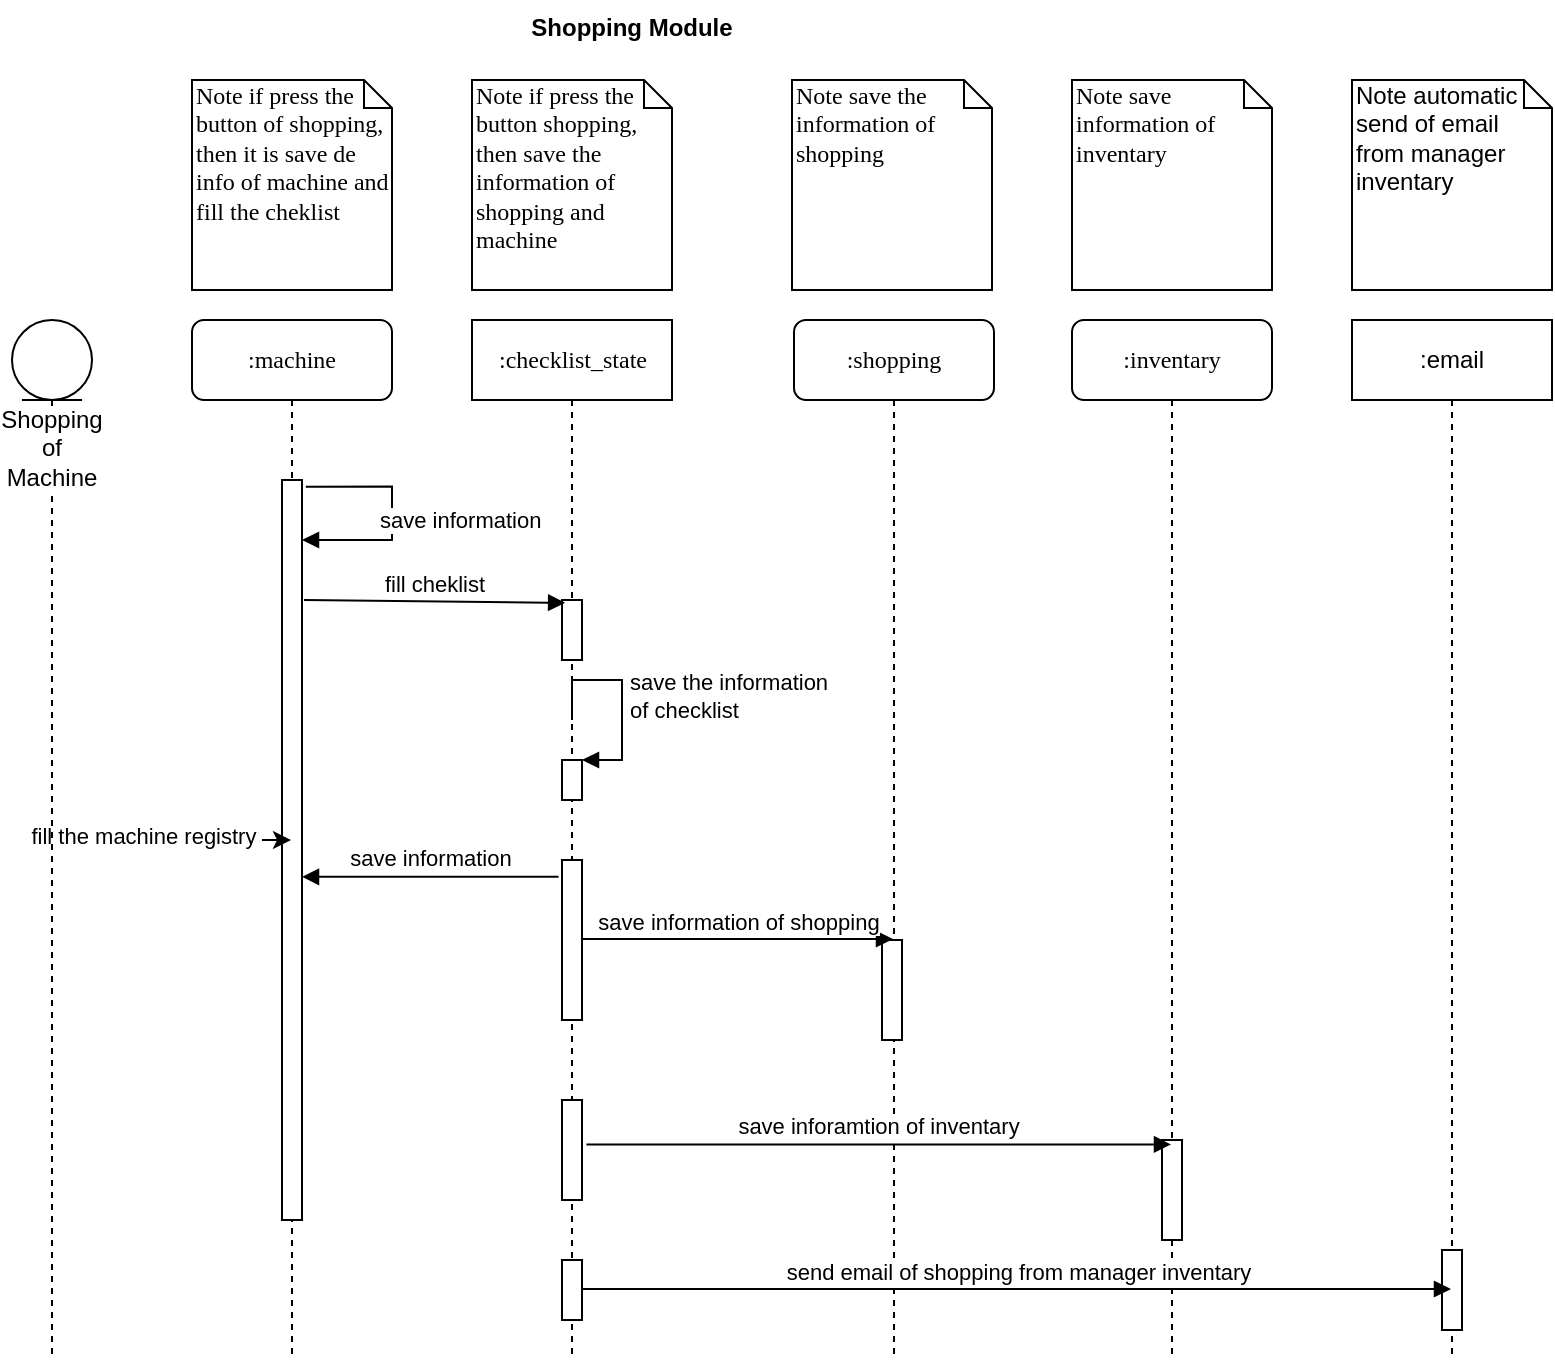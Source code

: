 <mxfile version="13.0.3" type="device"><diagram name="Page-1" id="13e1069c-82ec-6db2-03f1-153e76fe0fe0"><mxGraphModel dx="1064" dy="1464" grid="1" gridSize="10" guides="1" tooltips="1" connect="1" arrows="1" fold="1" page="1" pageScale="1" pageWidth="1100" pageHeight="850" background="#ffffff" math="0" shadow="0"><root><mxCell id="0"/><mxCell id="1" parent="0"/><mxCell id="7baba1c4bc27f4b0-2" value=":checklist_state" style="html=1;points=[];perimeter=orthogonalPerimeter;shape=umlLifeline;participant=label;shadow=0;fontFamily=Verdana;fontSize=12;fontColor=#000000;align=center;strokeColor=#000000;strokeWidth=1;fillColor=#ffffff;recursiveResize=0;container=1;collapsible=0;" parent="1" vertex="1"><mxGeometry x="240" y="80" width="100" height="520" as="geometry"/></mxCell><mxCell id="7baba1c4bc27f4b0-10" value="" style="html=1;points=[];perimeter=orthogonalPerimeter;rounded=0;shadow=0;comic=0;labelBackgroundColor=none;strokeWidth=1;fontFamily=Verdana;fontSize=12;align=center;" parent="7baba1c4bc27f4b0-2" vertex="1"><mxGeometry x="45" y="140" width="10" height="30" as="geometry"/></mxCell><mxCell id="8RPXSG7JmDeB5Ogm1o_S-7" value="" style="html=1;points=[];perimeter=orthogonalPerimeter;" vertex="1" parent="7baba1c4bc27f4b0-2"><mxGeometry x="45" y="220" width="10" height="20" as="geometry"/></mxCell><mxCell id="8RPXSG7JmDeB5Ogm1o_S-8" value="save the information&lt;br&gt;of checklist" style="edgeStyle=orthogonalEdgeStyle;html=1;align=left;spacingLeft=2;endArrow=block;rounded=0;entryX=1;entryY=0;" edge="1" target="8RPXSG7JmDeB5Ogm1o_S-7" parent="7baba1c4bc27f4b0-2"><mxGeometry relative="1" as="geometry"><mxPoint x="50" y="200" as="sourcePoint"/><Array as="points"><mxPoint x="50" y="180"/><mxPoint x="75" y="180"/><mxPoint x="75" y="220"/></Array></mxGeometry></mxCell><mxCell id="8RPXSG7JmDeB5Ogm1o_S-10" value="" style="html=1;points=[];perimeter=orthogonalPerimeter;" vertex="1" parent="7baba1c4bc27f4b0-2"><mxGeometry x="45" y="270" width="10" height="80" as="geometry"/></mxCell><mxCell id="8RPXSG7JmDeB5Ogm1o_S-12" value="" style="html=1;points=[];perimeter=orthogonalPerimeter;" vertex="1" parent="7baba1c4bc27f4b0-2"><mxGeometry x="45" y="390" width="10" height="50" as="geometry"/></mxCell><mxCell id="8RPXSG7JmDeB5Ogm1o_S-18" value="" style="html=1;points=[];perimeter=orthogonalPerimeter;" vertex="1" parent="7baba1c4bc27f4b0-2"><mxGeometry x="45" y="470" width="10" height="30" as="geometry"/></mxCell><mxCell id="7baba1c4bc27f4b0-3" value=":shopping" style="shape=umlLifeline;perimeter=lifelinePerimeter;whiteSpace=wrap;html=1;container=1;collapsible=0;recursiveResize=0;outlineConnect=0;rounded=1;shadow=0;comic=0;labelBackgroundColor=none;strokeWidth=1;fontFamily=Verdana;fontSize=12;align=center;" parent="1" vertex="1"><mxGeometry x="401" y="80" width="100" height="520" as="geometry"/></mxCell><mxCell id="7baba1c4bc27f4b0-13" value="" style="html=1;points=[];perimeter=orthogonalPerimeter;rounded=0;shadow=0;comic=0;labelBackgroundColor=none;strokeWidth=1;fontFamily=Verdana;fontSize=12;align=center;" parent="7baba1c4bc27f4b0-3" vertex="1"><mxGeometry x="44" y="310" width="10" height="50" as="geometry"/></mxCell><mxCell id="7baba1c4bc27f4b0-4" value=":inventary" style="shape=umlLifeline;perimeter=lifelinePerimeter;whiteSpace=wrap;html=1;container=1;collapsible=0;recursiveResize=0;outlineConnect=0;rounded=1;shadow=0;comic=0;labelBackgroundColor=none;strokeWidth=1;fontFamily=Verdana;fontSize=12;align=center;" parent="1" vertex="1"><mxGeometry x="540" y="80" width="100" height="520" as="geometry"/></mxCell><mxCell id="7baba1c4bc27f4b0-16" value="" style="html=1;points=[];perimeter=orthogonalPerimeter;rounded=0;shadow=0;comic=0;labelBackgroundColor=none;strokeWidth=1;fontFamily=Verdana;fontSize=12;align=center;" parent="7baba1c4bc27f4b0-4" vertex="1"><mxGeometry x="45" y="410" width="10" height="50" as="geometry"/></mxCell><mxCell id="7baba1c4bc27f4b0-8" value=":machine" style="shape=umlLifeline;perimeter=lifelinePerimeter;whiteSpace=wrap;html=1;container=1;collapsible=0;recursiveResize=0;outlineConnect=0;rounded=1;shadow=0;comic=0;labelBackgroundColor=none;strokeWidth=1;fontFamily=Verdana;fontSize=12;align=center;" parent="1" vertex="1"><mxGeometry x="100" y="80" width="100" height="520" as="geometry"/></mxCell><mxCell id="7baba1c4bc27f4b0-9" value="" style="html=1;points=[];perimeter=orthogonalPerimeter;rounded=0;shadow=0;comic=0;labelBackgroundColor=none;strokeWidth=1;fontFamily=Verdana;fontSize=12;align=center;" parent="7baba1c4bc27f4b0-8" vertex="1"><mxGeometry x="45" y="80" width="10" height="370" as="geometry"/></mxCell><mxCell id="8RPXSG7JmDeB5Ogm1o_S-2" value="save information" style="edgeStyle=orthogonalEdgeStyle;html=1;align=left;spacingLeft=2;endArrow=block;rounded=0;exitX=1.192;exitY=0.009;exitDx=0;exitDy=0;exitPerimeter=0;" edge="1" target="7baba1c4bc27f4b0-9" parent="7baba1c4bc27f4b0-8" source="7baba1c4bc27f4b0-9"><mxGeometry x="0.035" y="-10" relative="1" as="geometry"><mxPoint x="115" y="170" as="sourcePoint"/><Array as="points"><mxPoint x="100" y="84"/><mxPoint x="100" y="110"/></Array><mxPoint as="offset"/></mxGeometry></mxCell><mxCell id="7baba1c4bc27f4b0-40" value="Note if press the button of shopping, then it is save de info of machine and fill the cheklist" style="shape=note;whiteSpace=wrap;html=1;size=14;verticalAlign=top;align=left;spacingTop=-6;rounded=0;shadow=0;comic=0;labelBackgroundColor=none;strokeWidth=1;fontFamily=Verdana;fontSize=12" parent="1" vertex="1"><mxGeometry x="100" y="-40" width="100" height="105" as="geometry"/></mxCell><mxCell id="7baba1c4bc27f4b0-41" value="Note if press the button shopping, then save the information of shopping and machine" style="shape=note;whiteSpace=wrap;html=1;size=14;verticalAlign=top;align=left;spacingTop=-6;rounded=0;shadow=0;comic=0;labelBackgroundColor=none;strokeWidth=1;fontFamily=Verdana;fontSize=12" parent="1" vertex="1"><mxGeometry x="240" y="-40" width="100" height="105" as="geometry"/></mxCell><mxCell id="7baba1c4bc27f4b0-42" value="Note save the information of shopping" style="shape=note;whiteSpace=wrap;html=1;size=14;verticalAlign=top;align=left;spacingTop=-6;rounded=0;shadow=0;comic=0;labelBackgroundColor=none;strokeWidth=1;fontFamily=Verdana;fontSize=12" parent="1" vertex="1"><mxGeometry x="400" y="-40" width="100" height="105" as="geometry"/></mxCell><mxCell id="7baba1c4bc27f4b0-43" value="Note save information of inventary" style="shape=note;whiteSpace=wrap;html=1;size=14;verticalAlign=top;align=left;spacingTop=-6;rounded=0;shadow=0;comic=0;labelBackgroundColor=none;strokeWidth=1;fontFamily=Verdana;fontSize=12" parent="1" vertex="1"><mxGeometry x="540" y="-40" width="100" height="105" as="geometry"/></mxCell><mxCell id="8RPXSG7JmDeB5Ogm1o_S-5" style="edgeStyle=orthogonalEdgeStyle;rounded=0;orthogonalLoop=1;jettySize=auto;html=1;" edge="1" parent="1" source="8RPXSG7JmDeB5Ogm1o_S-3" target="7baba1c4bc27f4b0-8"><mxGeometry relative="1" as="geometry"/></mxCell><mxCell id="8RPXSG7JmDeB5Ogm1o_S-6" value="fill the machine registry&amp;nbsp;" style="edgeLabel;html=1;align=center;verticalAlign=middle;resizable=0;points=[];" vertex="1" connectable="0" parent="8RPXSG7JmDeB5Ogm1o_S-5"><mxGeometry x="-0.265" y="2" relative="1" as="geometry"><mxPoint x="3" y="-0.5" as="offset"/></mxGeometry></mxCell><mxCell id="8RPXSG7JmDeB5Ogm1o_S-3" value="Shopping of Machine" style="shape=umlLifeline;participant=umlEntity;perimeter=lifelinePerimeter;whiteSpace=wrap;html=1;container=1;collapsible=0;recursiveResize=0;verticalAlign=top;spacingTop=36;labelBackgroundColor=#ffffff;outlineConnect=0;" vertex="1" parent="1"><mxGeometry x="10" y="80" width="40" height="520" as="geometry"/></mxCell><mxCell id="8RPXSG7JmDeB5Ogm1o_S-4" value="fill cheklist" style="html=1;verticalAlign=bottom;endArrow=block;entryX=0.156;entryY=0.047;entryDx=0;entryDy=0;entryPerimeter=0;" edge="1" parent="1" target="7baba1c4bc27f4b0-10"><mxGeometry width="80" relative="1" as="geometry"><mxPoint x="156" y="220" as="sourcePoint"/><mxPoint x="230" y="200" as="targetPoint"/></mxGeometry></mxCell><mxCell id="8RPXSG7JmDeB5Ogm1o_S-9" value="save information" style="html=1;verticalAlign=bottom;endArrow=block;exitX=-0.172;exitY=0.105;exitDx=0;exitDy=0;exitPerimeter=0;" edge="1" parent="1" source="8RPXSG7JmDeB5Ogm1o_S-10" target="7baba1c4bc27f4b0-9"><mxGeometry width="80" relative="1" as="geometry"><mxPoint x="190" y="400" as="sourcePoint"/><mxPoint x="160" y="358" as="targetPoint"/></mxGeometry></mxCell><mxCell id="8RPXSG7JmDeB5Ogm1o_S-11" value="save information of shopping" style="html=1;verticalAlign=bottom;endArrow=block;" edge="1" parent="1" target="7baba1c4bc27f4b0-3"><mxGeometry width="80" relative="1" as="geometry"><mxPoint x="295" y="389.5" as="sourcePoint"/><mxPoint x="375" y="389.5" as="targetPoint"/></mxGeometry></mxCell><mxCell id="8RPXSG7JmDeB5Ogm1o_S-13" value="save inforamtion of inventary" style="html=1;verticalAlign=bottom;endArrow=block;exitX=1.223;exitY=0.444;exitDx=0;exitDy=0;exitPerimeter=0;" edge="1" parent="1" source="8RPXSG7JmDeB5Ogm1o_S-12" target="7baba1c4bc27f4b0-4"><mxGeometry width="80" relative="1" as="geometry"><mxPoint x="295" y="504.5" as="sourcePoint"/><mxPoint x="375" y="504.5" as="targetPoint"/></mxGeometry></mxCell><mxCell id="8RPXSG7JmDeB5Ogm1o_S-14" value="Shopping Module" style="text;align=center;fontStyle=1;verticalAlign=middle;spacingLeft=3;spacingRight=3;strokeColor=none;rotatable=0;points=[[0,0.5],[1,0.5]];portConstraint=eastwest;" vertex="1" parent="1"><mxGeometry x="40" y="-80" width="560" height="26" as="geometry"/></mxCell><mxCell id="8RPXSG7JmDeB5Ogm1o_S-15" value=":email" style="shape=umlLifeline;perimeter=lifelinePerimeter;whiteSpace=wrap;html=1;container=1;collapsible=0;recursiveResize=0;outlineConnect=0;" vertex="1" parent="1"><mxGeometry x="680" y="80" width="100" height="520" as="geometry"/></mxCell><mxCell id="8RPXSG7JmDeB5Ogm1o_S-16" value="" style="html=1;points=[];perimeter=orthogonalPerimeter;" vertex="1" parent="8RPXSG7JmDeB5Ogm1o_S-15"><mxGeometry x="45" y="465" width="10" height="40" as="geometry"/></mxCell><mxCell id="8RPXSG7JmDeB5Ogm1o_S-17" value="Note automatic send of email from manager inventary" style="shape=note;whiteSpace=wrap;html=1;size=14;verticalAlign=top;align=left;spacingTop=-6;" vertex="1" parent="1"><mxGeometry x="680" y="-40" width="100" height="105" as="geometry"/></mxCell><mxCell id="8RPXSG7JmDeB5Ogm1o_S-21" value="send email of shopping from manager inventary" style="html=1;verticalAlign=bottom;endArrow=block;" edge="1" parent="1" target="8RPXSG7JmDeB5Ogm1o_S-15"><mxGeometry width="80" relative="1" as="geometry"><mxPoint x="295" y="564.5" as="sourcePoint"/><mxPoint x="375" y="564.5" as="targetPoint"/></mxGeometry></mxCell></root></mxGraphModel></diagram></mxfile>